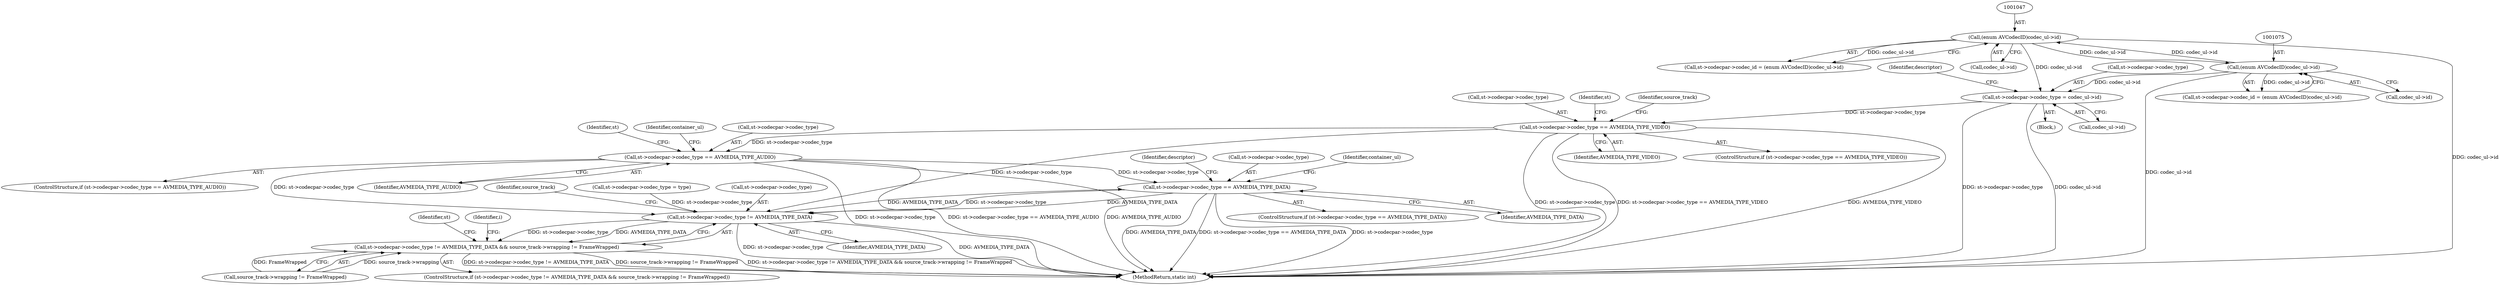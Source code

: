 digraph "0_FFmpeg_bab0716c7f4793ec42e05a5aa7e80d82a0dd4e75@pointer" {
"1001578" [label="(Call,st->codecpar->codec_type == AVMEDIA_TYPE_AUDIO)"];
"1001187" [label="(Call,st->codecpar->codec_type == AVMEDIA_TYPE_VIDEO)"];
"1000909" [label="(Call,st->codecpar->codec_type = codec_ul->id)"];
"1001046" [label="(Call,(enum AVCodecID)codec_ul->id)"];
"1001074" [label="(Call,(enum AVCodecID)codec_ul->id)"];
"1001832" [label="(Call,st->codecpar->codec_type == AVMEDIA_TYPE_DATA)"];
"1001965" [label="(Call,st->codecpar->codec_type != AVMEDIA_TYPE_DATA)"];
"1001964" [label="(Call,st->codecpar->codec_type != AVMEDIA_TYPE_DATA && source_track->wrapping != FrameWrapped)"];
"1001835" [label="(Identifier,st)"];
"1000920" [label="(Identifier,descriptor)"];
"1001972" [label="(Call,source_track->wrapping != FrameWrapped)"];
"1001193" [label="(Identifier,AVMEDIA_TYPE_VIDEO)"];
"1001965" [label="(Call,st->codecpar->codec_type != AVMEDIA_TYPE_DATA)"];
"1001577" [label="(ControlStructure,if (st->codecpar->codec_type == AVMEDIA_TYPE_AUDIO))"];
"1001898" [label="(Identifier,descriptor)"];
"1001833" [label="(Call,st->codecpar->codec_type)"];
"1001966" [label="(Call,st->codecpar->codec_type)"];
"1001964" [label="(Call,st->codecpar->codec_type != AVMEDIA_TYPE_DATA && source_track->wrapping != FrameWrapped)"];
"1001587" [label="(Identifier,container_ul)"];
"1001040" [label="(Call,st->codecpar->codec_id = (enum AVCodecID)codec_ul->id)"];
"1001578" [label="(Call,st->codecpar->codec_type == AVMEDIA_TYPE_AUDIO)"];
"1001584" [label="(Identifier,AVMEDIA_TYPE_AUDIO)"];
"1001186" [label="(ControlStructure,if (st->codecpar->codec_type == AVMEDIA_TYPE_VIDEO))"];
"1001188" [label="(Call,st->codecpar->codec_type)"];
"1001581" [label="(Identifier,st)"];
"1001838" [label="(Identifier,AVMEDIA_TYPE_DATA)"];
"1000910" [label="(Call,st->codecpar->codec_type)"];
"1001046" [label="(Call,(enum AVCodecID)codec_ul->id)"];
"1001963" [label="(ControlStructure,if (st->codecpar->codec_type != AVMEDIA_TYPE_DATA && source_track->wrapping != FrameWrapped))"];
"1001875" [label="(Call,st->codecpar->codec_type = type)"];
"1001068" [label="(Call,st->codecpar->codec_id = (enum AVCodecID)codec_ul->id)"];
"1001832" [label="(Call,st->codecpar->codec_type == AVMEDIA_TYPE_DATA)"];
"1001842" [label="(Identifier,container_ul)"];
"1000226" [label="(Block,)"];
"1000225" [label="(Identifier,i)"];
"1000909" [label="(Call,st->codecpar->codec_type = codec_ul->id)"];
"1001197" [label="(Identifier,source_track)"];
"1001989" [label="(MethodReturn,static int)"];
"1001974" [label="(Identifier,source_track)"];
"1001187" [label="(Call,st->codecpar->codec_type == AVMEDIA_TYPE_VIDEO)"];
"1001048" [label="(Call,codec_ul->id)"];
"1001971" [label="(Identifier,AVMEDIA_TYPE_DATA)"];
"1001579" [label="(Call,st->codecpar->codec_type)"];
"1001076" [label="(Call,codec_ul->id)"];
"1001980" [label="(Identifier,st)"];
"1001831" [label="(ControlStructure,if (st->codecpar->codec_type == AVMEDIA_TYPE_DATA))"];
"1001074" [label="(Call,(enum AVCodecID)codec_ul->id)"];
"1000915" [label="(Call,codec_ul->id)"];
"1001578" -> "1001577"  [label="AST: "];
"1001578" -> "1001584"  [label="CFG: "];
"1001579" -> "1001578"  [label="AST: "];
"1001584" -> "1001578"  [label="AST: "];
"1001587" -> "1001578"  [label="CFG: "];
"1001835" -> "1001578"  [label="CFG: "];
"1001578" -> "1001989"  [label="DDG: st->codecpar->codec_type"];
"1001578" -> "1001989"  [label="DDG: st->codecpar->codec_type == AVMEDIA_TYPE_AUDIO"];
"1001578" -> "1001989"  [label="DDG: AVMEDIA_TYPE_AUDIO"];
"1001187" -> "1001578"  [label="DDG: st->codecpar->codec_type"];
"1001578" -> "1001832"  [label="DDG: st->codecpar->codec_type"];
"1001578" -> "1001965"  [label="DDG: st->codecpar->codec_type"];
"1001187" -> "1001186"  [label="AST: "];
"1001187" -> "1001193"  [label="CFG: "];
"1001188" -> "1001187"  [label="AST: "];
"1001193" -> "1001187"  [label="AST: "];
"1001197" -> "1001187"  [label="CFG: "];
"1001581" -> "1001187"  [label="CFG: "];
"1001187" -> "1001989"  [label="DDG: st->codecpar->codec_type"];
"1001187" -> "1001989"  [label="DDG: st->codecpar->codec_type == AVMEDIA_TYPE_VIDEO"];
"1001187" -> "1001989"  [label="DDG: AVMEDIA_TYPE_VIDEO"];
"1000909" -> "1001187"  [label="DDG: st->codecpar->codec_type"];
"1001187" -> "1001965"  [label="DDG: st->codecpar->codec_type"];
"1000909" -> "1000226"  [label="AST: "];
"1000909" -> "1000915"  [label="CFG: "];
"1000910" -> "1000909"  [label="AST: "];
"1000915" -> "1000909"  [label="AST: "];
"1000920" -> "1000909"  [label="CFG: "];
"1000909" -> "1001989"  [label="DDG: st->codecpar->codec_type"];
"1000909" -> "1001989"  [label="DDG: codec_ul->id"];
"1001046" -> "1000909"  [label="DDG: codec_ul->id"];
"1001074" -> "1000909"  [label="DDG: codec_ul->id"];
"1001046" -> "1001040"  [label="AST: "];
"1001046" -> "1001048"  [label="CFG: "];
"1001047" -> "1001046"  [label="AST: "];
"1001048" -> "1001046"  [label="AST: "];
"1001040" -> "1001046"  [label="CFG: "];
"1001046" -> "1001989"  [label="DDG: codec_ul->id"];
"1001046" -> "1001040"  [label="DDG: codec_ul->id"];
"1001074" -> "1001046"  [label="DDG: codec_ul->id"];
"1001046" -> "1001074"  [label="DDG: codec_ul->id"];
"1001074" -> "1001068"  [label="AST: "];
"1001074" -> "1001076"  [label="CFG: "];
"1001075" -> "1001074"  [label="AST: "];
"1001076" -> "1001074"  [label="AST: "];
"1001068" -> "1001074"  [label="CFG: "];
"1001074" -> "1001989"  [label="DDG: codec_ul->id"];
"1001074" -> "1001068"  [label="DDG: codec_ul->id"];
"1001832" -> "1001831"  [label="AST: "];
"1001832" -> "1001838"  [label="CFG: "];
"1001833" -> "1001832"  [label="AST: "];
"1001838" -> "1001832"  [label="AST: "];
"1001842" -> "1001832"  [label="CFG: "];
"1001898" -> "1001832"  [label="CFG: "];
"1001832" -> "1001989"  [label="DDG: st->codecpar->codec_type"];
"1001832" -> "1001989"  [label="DDG: AVMEDIA_TYPE_DATA"];
"1001832" -> "1001989"  [label="DDG: st->codecpar->codec_type == AVMEDIA_TYPE_DATA"];
"1001965" -> "1001832"  [label="DDG: AVMEDIA_TYPE_DATA"];
"1001832" -> "1001965"  [label="DDG: st->codecpar->codec_type"];
"1001832" -> "1001965"  [label="DDG: AVMEDIA_TYPE_DATA"];
"1001965" -> "1001964"  [label="AST: "];
"1001965" -> "1001971"  [label="CFG: "];
"1001966" -> "1001965"  [label="AST: "];
"1001971" -> "1001965"  [label="AST: "];
"1001974" -> "1001965"  [label="CFG: "];
"1001964" -> "1001965"  [label="CFG: "];
"1001965" -> "1001989"  [label="DDG: st->codecpar->codec_type"];
"1001965" -> "1001989"  [label="DDG: AVMEDIA_TYPE_DATA"];
"1001965" -> "1001964"  [label="DDG: st->codecpar->codec_type"];
"1001965" -> "1001964"  [label="DDG: AVMEDIA_TYPE_DATA"];
"1001875" -> "1001965"  [label="DDG: st->codecpar->codec_type"];
"1001964" -> "1001963"  [label="AST: "];
"1001964" -> "1001972"  [label="CFG: "];
"1001972" -> "1001964"  [label="AST: "];
"1001980" -> "1001964"  [label="CFG: "];
"1000225" -> "1001964"  [label="CFG: "];
"1001964" -> "1001989"  [label="DDG: st->codecpar->codec_type != AVMEDIA_TYPE_DATA && source_track->wrapping != FrameWrapped"];
"1001964" -> "1001989"  [label="DDG: st->codecpar->codec_type != AVMEDIA_TYPE_DATA"];
"1001964" -> "1001989"  [label="DDG: source_track->wrapping != FrameWrapped"];
"1001972" -> "1001964"  [label="DDG: source_track->wrapping"];
"1001972" -> "1001964"  [label="DDG: FrameWrapped"];
}
